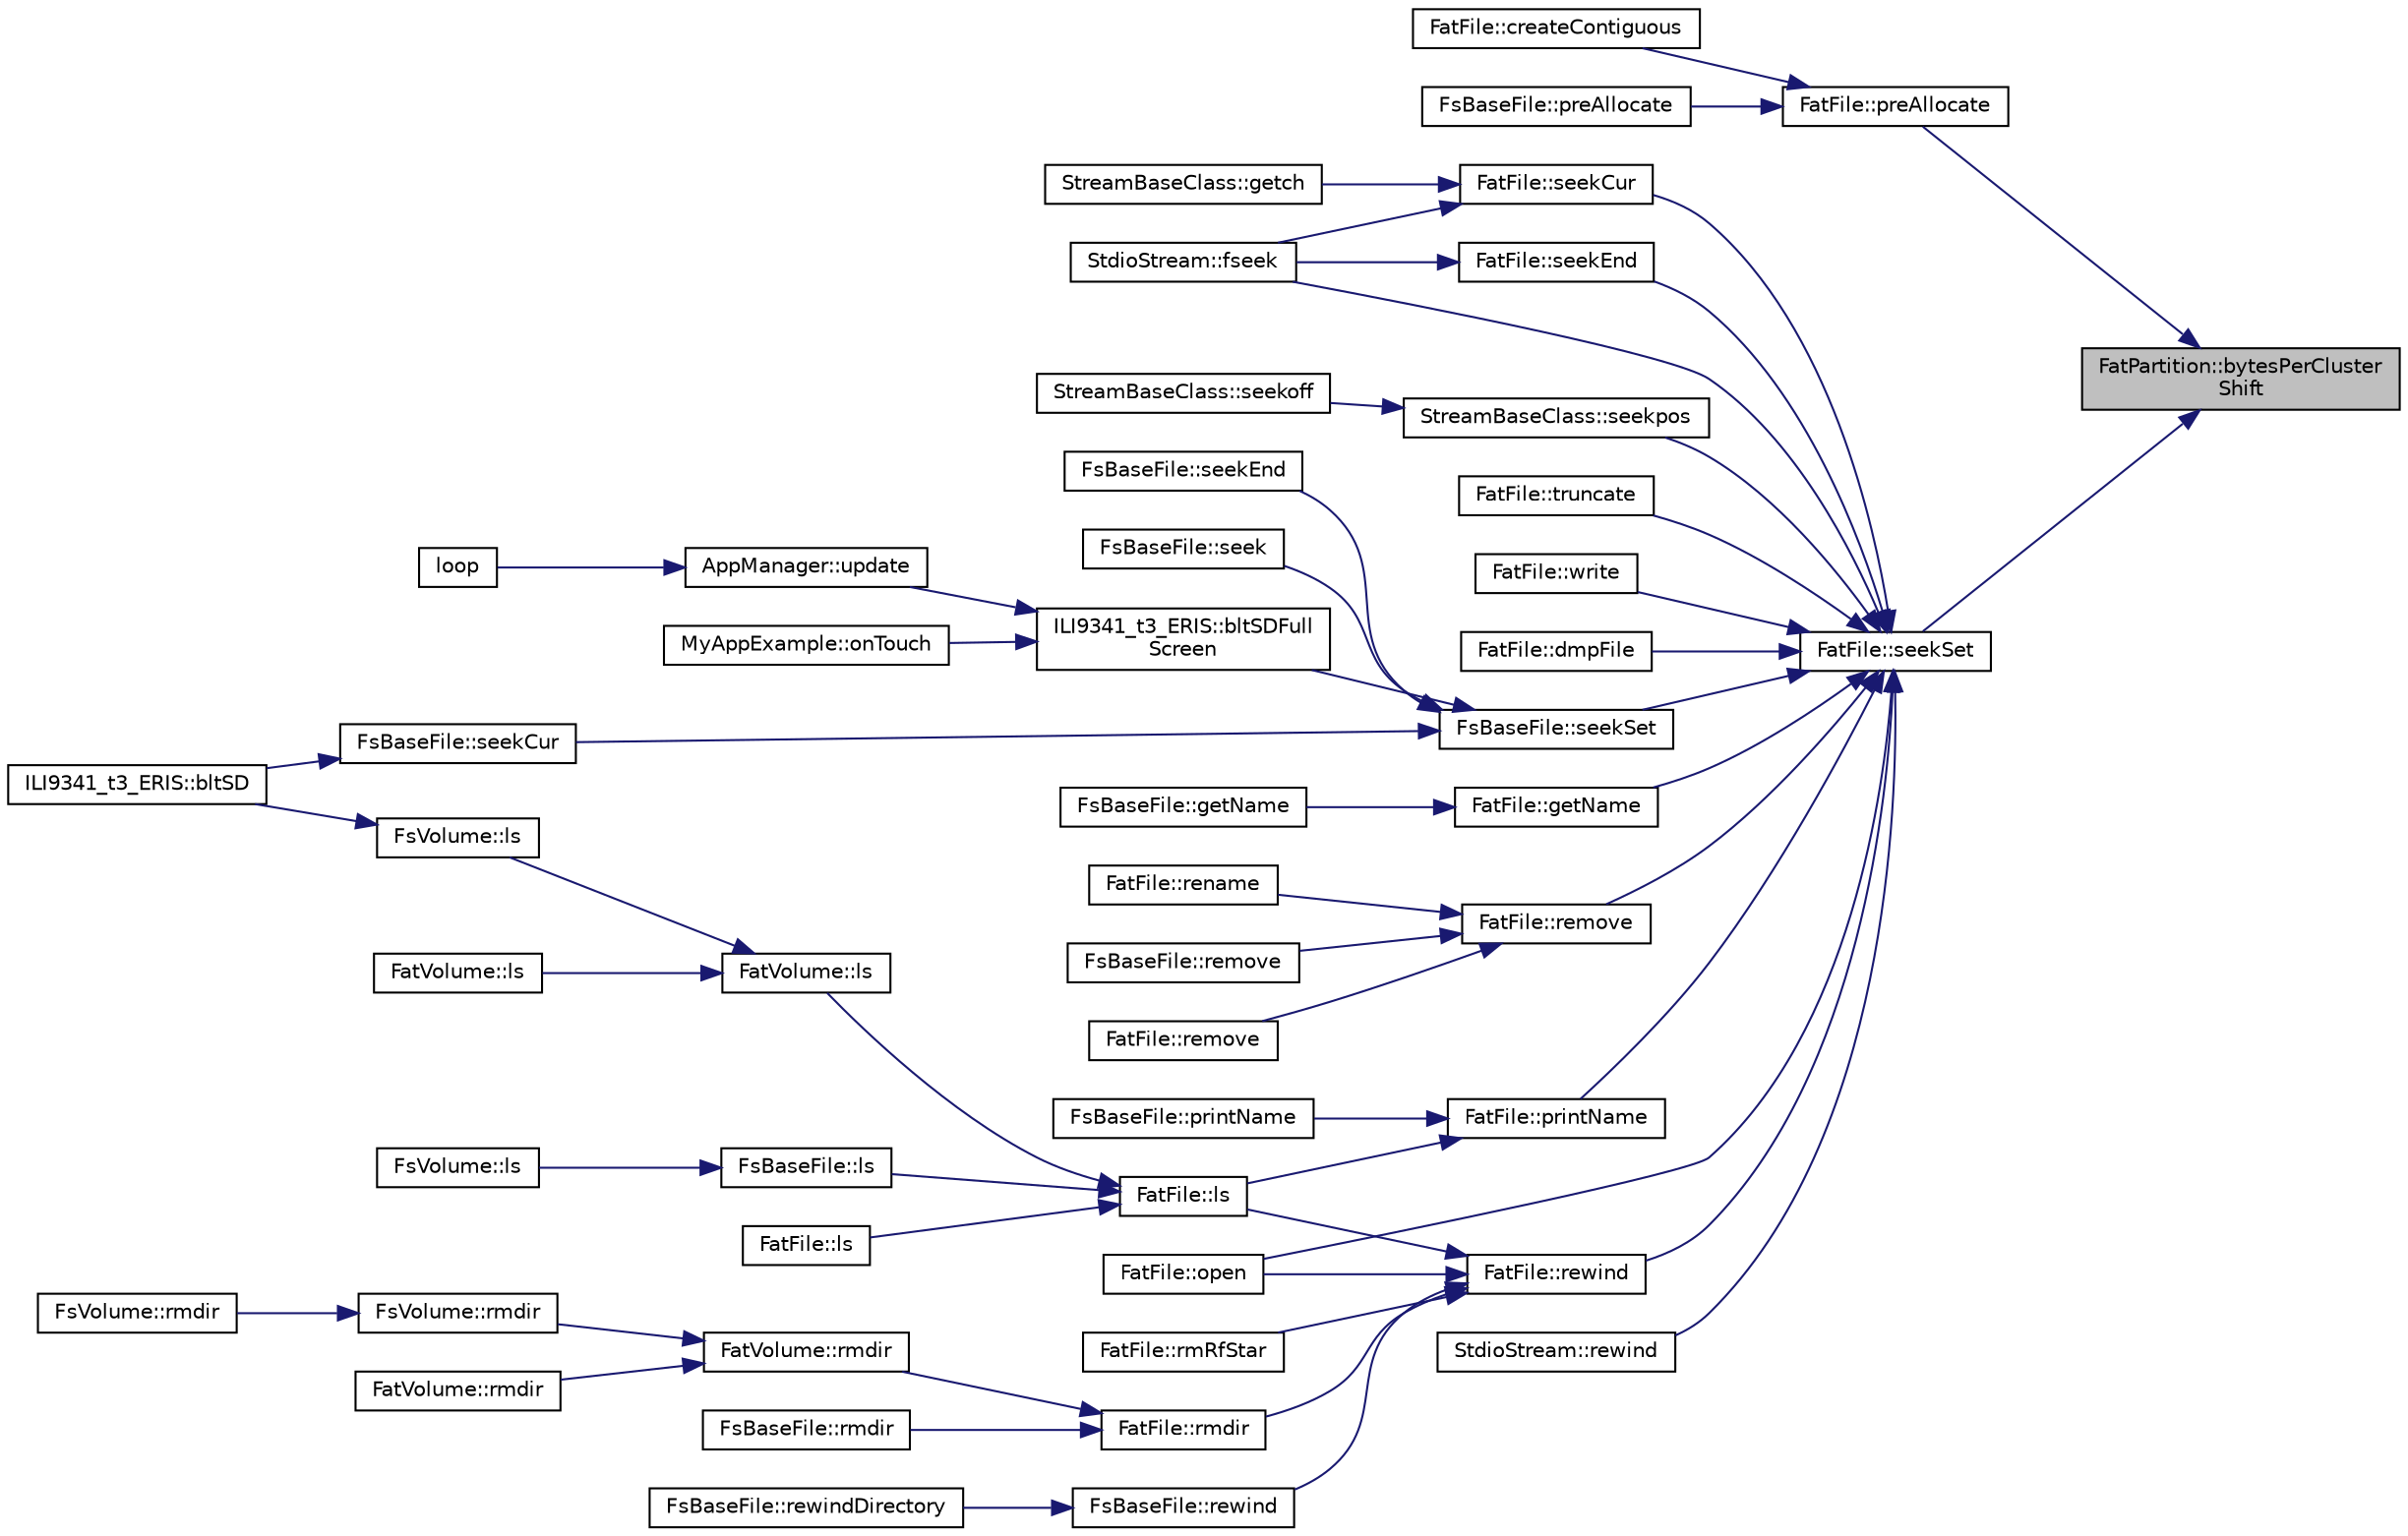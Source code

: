 digraph "FatPartition::bytesPerClusterShift"
{
 // LATEX_PDF_SIZE
  edge [fontname="Helvetica",fontsize="10",labelfontname="Helvetica",labelfontsize="10"];
  node [fontname="Helvetica",fontsize="10",shape=record];
  rankdir="RL";
  Node1 [label="FatPartition::bytesPerCluster\lShift",height=0.2,width=0.4,color="black", fillcolor="grey75", style="filled", fontcolor="black",tooltip=" "];
  Node1 -> Node2 [dir="back",color="midnightblue",fontsize="10",style="solid",fontname="Helvetica"];
  Node2 [label="FatFile::preAllocate",height=0.2,width=0.4,color="black", fillcolor="white", style="filled",URL="$class_fat_file.html#aeeb13b9de68bf9097c863c41d655ee83",tooltip=" "];
  Node2 -> Node3 [dir="back",color="midnightblue",fontsize="10",style="solid",fontname="Helvetica"];
  Node3 [label="FatFile::createContiguous",height=0.2,width=0.4,color="black", fillcolor="white", style="filled",URL="$class_fat_file.html#a0853fbd44aee2798d14d8e3aed78f8bf",tooltip=" "];
  Node2 -> Node4 [dir="back",color="midnightblue",fontsize="10",style="solid",fontname="Helvetica"];
  Node4 [label="FsBaseFile::preAllocate",height=0.2,width=0.4,color="black", fillcolor="white", style="filled",URL="$class_fs_base_file.html#acbc037f9f07c57235bb8b30af5a53ac2",tooltip=" "];
  Node1 -> Node5 [dir="back",color="midnightblue",fontsize="10",style="solid",fontname="Helvetica"];
  Node5 [label="FatFile::seekSet",height=0.2,width=0.4,color="black", fillcolor="white", style="filled",URL="$class_fat_file.html#ab067190d25733ed7e697d9890f61fd7a",tooltip=" "];
  Node5 -> Node6 [dir="back",color="midnightblue",fontsize="10",style="solid",fontname="Helvetica"];
  Node6 [label="FatFile::dmpFile",height=0.2,width=0.4,color="black", fillcolor="white", style="filled",URL="$class_fat_file.html#a4f01d27954ae49aeb6888ac7302f55d9",tooltip=" "];
  Node5 -> Node7 [dir="back",color="midnightblue",fontsize="10",style="solid",fontname="Helvetica"];
  Node7 [label="StdioStream::fseek",height=0.2,width=0.4,color="black", fillcolor="white", style="filled",URL="$class_stdio_stream.html#a71584fd5c5cda3c31ce6cdbcc56f104d",tooltip=" "];
  Node5 -> Node8 [dir="back",color="midnightblue",fontsize="10",style="solid",fontname="Helvetica"];
  Node8 [label="FatFile::getName",height=0.2,width=0.4,color="black", fillcolor="white", style="filled",URL="$class_fat_file.html#aafa565e286440aab612cdb430fc01da5",tooltip=" "];
  Node8 -> Node9 [dir="back",color="midnightblue",fontsize="10",style="solid",fontname="Helvetica"];
  Node9 [label="FsBaseFile::getName",height=0.2,width=0.4,color="black", fillcolor="white", style="filled",URL="$class_fs_base_file.html#ad2099dbe6bb8f61e1bf933d8e97b2d86",tooltip=" "];
  Node5 -> Node10 [dir="back",color="midnightblue",fontsize="10",style="solid",fontname="Helvetica"];
  Node10 [label="FatFile::open",height=0.2,width=0.4,color="black", fillcolor="white", style="filled",URL="$class_fat_file.html#ab44920bb9cd5414b8e69c9dc4343394a",tooltip=" "];
  Node5 -> Node11 [dir="back",color="midnightblue",fontsize="10",style="solid",fontname="Helvetica"];
  Node11 [label="FatFile::printName",height=0.2,width=0.4,color="black", fillcolor="white", style="filled",URL="$class_fat_file.html#afe18a787fb8640e2d2483370c770f82f",tooltip=" "];
  Node11 -> Node12 [dir="back",color="midnightblue",fontsize="10",style="solid",fontname="Helvetica"];
  Node12 [label="FatFile::ls",height=0.2,width=0.4,color="black", fillcolor="white", style="filled",URL="$class_fat_file.html#a60ab9d16bcc778150a364c26de467de1",tooltip=" "];
  Node12 -> Node13 [dir="back",color="midnightblue",fontsize="10",style="solid",fontname="Helvetica"];
  Node13 [label="FsBaseFile::ls",height=0.2,width=0.4,color="black", fillcolor="white", style="filled",URL="$class_fs_base_file.html#aecbc336b952eebebfdfcf917863183ee",tooltip=" "];
  Node13 -> Node14 [dir="back",color="midnightblue",fontsize="10",style="solid",fontname="Helvetica"];
  Node14 [label="FsVolume::ls",height=0.2,width=0.4,color="black", fillcolor="white", style="filled",URL="$class_fs_volume.html#ab429316ed9e57a52ecfb938aca7dff6c",tooltip=" "];
  Node12 -> Node15 [dir="back",color="midnightblue",fontsize="10",style="solid",fontname="Helvetica"];
  Node15 [label="FatVolume::ls",height=0.2,width=0.4,color="black", fillcolor="white", style="filled",URL="$class_fat_volume.html#ae40964f357cfff4208812344a0e6f26f",tooltip=" "];
  Node15 -> Node16 [dir="back",color="midnightblue",fontsize="10",style="solid",fontname="Helvetica"];
  Node16 [label="FsVolume::ls",height=0.2,width=0.4,color="black", fillcolor="white", style="filled",URL="$class_fs_volume.html#a679105032aa3e5c4585c63f8e7acfc02",tooltip=" "];
  Node16 -> Node17 [dir="back",color="midnightblue",fontsize="10",style="solid",fontname="Helvetica"];
  Node17 [label="ILI9341_t3_ERIS::bltSD",height=0.2,width=0.4,color="black", fillcolor="white", style="filled",URL="$class_i_l_i9341__t3___e_r_i_s.html#a62cbbd94867557ffbe8d9a2c832c8716",tooltip=" "];
  Node15 -> Node18 [dir="back",color="midnightblue",fontsize="10",style="solid",fontname="Helvetica"];
  Node18 [label="FatVolume::ls",height=0.2,width=0.4,color="black", fillcolor="white", style="filled",URL="$class_fat_volume.html#ad455ad05551329865c659cc4676f2d18",tooltip=" "];
  Node12 -> Node19 [dir="back",color="midnightblue",fontsize="10",style="solid",fontname="Helvetica"];
  Node19 [label="FatFile::ls",height=0.2,width=0.4,color="black", fillcolor="white", style="filled",URL="$class_fat_file.html#a6a11f3307da6232b5f2d11812832d93a",tooltip=" "];
  Node11 -> Node20 [dir="back",color="midnightblue",fontsize="10",style="solid",fontname="Helvetica"];
  Node20 [label="FsBaseFile::printName",height=0.2,width=0.4,color="black", fillcolor="white", style="filled",URL="$class_fs_base_file.html#a178a1cbe2bce19758a55bd00fa262732",tooltip=" "];
  Node5 -> Node21 [dir="back",color="midnightblue",fontsize="10",style="solid",fontname="Helvetica"];
  Node21 [label="FatFile::remove",height=0.2,width=0.4,color="black", fillcolor="white", style="filled",URL="$class_fat_file.html#ac837a537fbcca14c7aa390c5fc9f4e7c",tooltip=" "];
  Node21 -> Node22 [dir="back",color="midnightblue",fontsize="10",style="solid",fontname="Helvetica"];
  Node22 [label="FsBaseFile::remove",height=0.2,width=0.4,color="black", fillcolor="white", style="filled",URL="$class_fs_base_file.html#a8d21f9df86e846e34c3bb11cf7db21bc",tooltip=" "];
  Node21 -> Node23 [dir="back",color="midnightblue",fontsize="10",style="solid",fontname="Helvetica"];
  Node23 [label="FatFile::remove",height=0.2,width=0.4,color="black", fillcolor="white", style="filled",URL="$class_fat_file.html#a75d3276f0b02b03e863afafe5731fedb",tooltip=" "];
  Node21 -> Node24 [dir="back",color="midnightblue",fontsize="10",style="solid",fontname="Helvetica"];
  Node24 [label="FatFile::rename",height=0.2,width=0.4,color="black", fillcolor="white", style="filled",URL="$class_fat_file.html#a4b42f2454ff462555c07ea094a92a1e0",tooltip=" "];
  Node5 -> Node25 [dir="back",color="midnightblue",fontsize="10",style="solid",fontname="Helvetica"];
  Node25 [label="FatFile::rewind",height=0.2,width=0.4,color="black", fillcolor="white", style="filled",URL="$class_fat_file.html#a5aac6e0b3cb08fc8b8668e916a8b0ca5",tooltip=" "];
  Node25 -> Node12 [dir="back",color="midnightblue",fontsize="10",style="solid",fontname="Helvetica"];
  Node25 -> Node10 [dir="back",color="midnightblue",fontsize="10",style="solid",fontname="Helvetica"];
  Node25 -> Node26 [dir="back",color="midnightblue",fontsize="10",style="solid",fontname="Helvetica"];
  Node26 [label="FsBaseFile::rewind",height=0.2,width=0.4,color="black", fillcolor="white", style="filled",URL="$class_fs_base_file.html#a22f8ef845d610493ebe314e19ddda561",tooltip=" "];
  Node26 -> Node27 [dir="back",color="midnightblue",fontsize="10",style="solid",fontname="Helvetica"];
  Node27 [label="FsBaseFile::rewindDirectory",height=0.2,width=0.4,color="black", fillcolor="white", style="filled",URL="$class_fs_base_file.html#a56bfeb031562a6fb30e057670e6b326d",tooltip=" "];
  Node25 -> Node28 [dir="back",color="midnightblue",fontsize="10",style="solid",fontname="Helvetica"];
  Node28 [label="FatFile::rmdir",height=0.2,width=0.4,color="black", fillcolor="white", style="filled",URL="$class_fat_file.html#a9515bac181d33e7f0125e88fa2ccd283",tooltip=" "];
  Node28 -> Node29 [dir="back",color="midnightblue",fontsize="10",style="solid",fontname="Helvetica"];
  Node29 [label="FsBaseFile::rmdir",height=0.2,width=0.4,color="black", fillcolor="white", style="filled",URL="$class_fs_base_file.html#ac47870fd89b0849cda33f2780918a286",tooltip=" "];
  Node28 -> Node30 [dir="back",color="midnightblue",fontsize="10",style="solid",fontname="Helvetica"];
  Node30 [label="FatVolume::rmdir",height=0.2,width=0.4,color="black", fillcolor="white", style="filled",URL="$class_fat_volume.html#af1181990bcece7dbb7d19293dd4fe11a",tooltip=" "];
  Node30 -> Node31 [dir="back",color="midnightblue",fontsize="10",style="solid",fontname="Helvetica"];
  Node31 [label="FsVolume::rmdir",height=0.2,width=0.4,color="black", fillcolor="white", style="filled",URL="$class_fs_volume.html#ad2457b491bf85495140fd4a8ca743513",tooltip=" "];
  Node31 -> Node32 [dir="back",color="midnightblue",fontsize="10",style="solid",fontname="Helvetica"];
  Node32 [label="FsVolume::rmdir",height=0.2,width=0.4,color="black", fillcolor="white", style="filled",URL="$class_fs_volume.html#a32cdbc9c2d29ed95b2a7ff8d117dadc8",tooltip=" "];
  Node30 -> Node33 [dir="back",color="midnightblue",fontsize="10",style="solid",fontname="Helvetica"];
  Node33 [label="FatVolume::rmdir",height=0.2,width=0.4,color="black", fillcolor="white", style="filled",URL="$class_fat_volume.html#a105f437fb649b57ed3823f8ff1a2f37e",tooltip=" "];
  Node25 -> Node34 [dir="back",color="midnightblue",fontsize="10",style="solid",fontname="Helvetica"];
  Node34 [label="FatFile::rmRfStar",height=0.2,width=0.4,color="black", fillcolor="white", style="filled",URL="$class_fat_file.html#ac780a80526f86d3def701ecdc99d8bfe",tooltip=" "];
  Node5 -> Node35 [dir="back",color="midnightblue",fontsize="10",style="solid",fontname="Helvetica"];
  Node35 [label="StdioStream::rewind",height=0.2,width=0.4,color="black", fillcolor="white", style="filled",URL="$class_stdio_stream.html#ad985866675193d2ee1dde9e27b0d08da",tooltip=" "];
  Node5 -> Node36 [dir="back",color="midnightblue",fontsize="10",style="solid",fontname="Helvetica"];
  Node36 [label="FatFile::seekCur",height=0.2,width=0.4,color="black", fillcolor="white", style="filled",URL="$class_fat_file.html#a5812037ea30777cc350698ad26f2c73f",tooltip=" "];
  Node36 -> Node7 [dir="back",color="midnightblue",fontsize="10",style="solid",fontname="Helvetica"];
  Node36 -> Node37 [dir="back",color="midnightblue",fontsize="10",style="solid",fontname="Helvetica"];
  Node37 [label="StreamBaseClass::getch",height=0.2,width=0.4,color="black", fillcolor="white", style="filled",URL="$class_stream_base_class.html#a6b797b9a578157d2caa52fc89c25e020",tooltip=" "];
  Node5 -> Node38 [dir="back",color="midnightblue",fontsize="10",style="solid",fontname="Helvetica"];
  Node38 [label="FatFile::seekEnd",height=0.2,width=0.4,color="black", fillcolor="white", style="filled",URL="$class_fat_file.html#a84f677f4e75ef6fa2eb632f4cdf6b486",tooltip=" "];
  Node38 -> Node7 [dir="back",color="midnightblue",fontsize="10",style="solid",fontname="Helvetica"];
  Node5 -> Node39 [dir="back",color="midnightblue",fontsize="10",style="solid",fontname="Helvetica"];
  Node39 [label="StreamBaseClass::seekpos",height=0.2,width=0.4,color="black", fillcolor="white", style="filled",URL="$class_stream_base_class.html#a86d7f74859715feb998f8f477a60c619",tooltip=" "];
  Node39 -> Node40 [dir="back",color="midnightblue",fontsize="10",style="solid",fontname="Helvetica"];
  Node40 [label="StreamBaseClass::seekoff",height=0.2,width=0.4,color="black", fillcolor="white", style="filled",URL="$class_stream_base_class.html#a6711d63f2b5d21ef997a3cd4ac17d019",tooltip=" "];
  Node5 -> Node41 [dir="back",color="midnightblue",fontsize="10",style="solid",fontname="Helvetica"];
  Node41 [label="FsBaseFile::seekSet",height=0.2,width=0.4,color="black", fillcolor="white", style="filled",URL="$class_fs_base_file.html#a460f7598c903b8a4b4fe868dacccb6dd",tooltip=" "];
  Node41 -> Node42 [dir="back",color="midnightblue",fontsize="10",style="solid",fontname="Helvetica"];
  Node42 [label="ILI9341_t3_ERIS::bltSDFull\lScreen",height=0.2,width=0.4,color="black", fillcolor="white", style="filled",URL="$class_i_l_i9341__t3___e_r_i_s.html#a6efb6ee1407d55e237e86b7557d89b75",tooltip=" "];
  Node42 -> Node43 [dir="back",color="midnightblue",fontsize="10",style="solid",fontname="Helvetica"];
  Node43 [label="MyAppExample::onTouch",height=0.2,width=0.4,color="black", fillcolor="white", style="filled",URL="$class_my_app_example.html#a9113a6d8c69d8dacf810449d732d6c5e",tooltip=" "];
  Node42 -> Node44 [dir="back",color="midnightblue",fontsize="10",style="solid",fontname="Helvetica"];
  Node44 [label="AppManager::update",height=0.2,width=0.4,color="black", fillcolor="white", style="filled",URL="$class_app_manager.html#ab4352bf5559866e77c333e74af7c2210",tooltip=" "];
  Node44 -> Node45 [dir="back",color="midnightblue",fontsize="10",style="solid",fontname="Helvetica"];
  Node45 [label="loop",height=0.2,width=0.4,color="black", fillcolor="white", style="filled",URL="$main_8cpp.html#a0b33edabd7f1c4e4a0bf32c67269be2f",tooltip=" "];
  Node41 -> Node46 [dir="back",color="midnightblue",fontsize="10",style="solid",fontname="Helvetica"];
  Node46 [label="FsBaseFile::seek",height=0.2,width=0.4,color="black", fillcolor="white", style="filled",URL="$class_fs_base_file.html#ae86486f4e20f4924797124f9c6042bfd",tooltip=" "];
  Node41 -> Node47 [dir="back",color="midnightblue",fontsize="10",style="solid",fontname="Helvetica"];
  Node47 [label="FsBaseFile::seekCur",height=0.2,width=0.4,color="black", fillcolor="white", style="filled",URL="$class_fs_base_file.html#a5fa242a4598eab5caa6efd4bdf62f5c0",tooltip=" "];
  Node47 -> Node17 [dir="back",color="midnightblue",fontsize="10",style="solid",fontname="Helvetica"];
  Node41 -> Node48 [dir="back",color="midnightblue",fontsize="10",style="solid",fontname="Helvetica"];
  Node48 [label="FsBaseFile::seekEnd",height=0.2,width=0.4,color="black", fillcolor="white", style="filled",URL="$class_fs_base_file.html#ade9f9a9ac4d3e0a392a6cc45c9551767",tooltip=" "];
  Node5 -> Node49 [dir="back",color="midnightblue",fontsize="10",style="solid",fontname="Helvetica"];
  Node49 [label="FatFile::truncate",height=0.2,width=0.4,color="black", fillcolor="white", style="filled",URL="$class_fat_file.html#aa6e663098a578635d37d92e82d18d616",tooltip=" "];
  Node5 -> Node50 [dir="back",color="midnightblue",fontsize="10",style="solid",fontname="Helvetica"];
  Node50 [label="FatFile::write",height=0.2,width=0.4,color="black", fillcolor="white", style="filled",URL="$class_fat_file.html#a5d84d871ac904a22aa48308713d14682",tooltip=" "];
}
